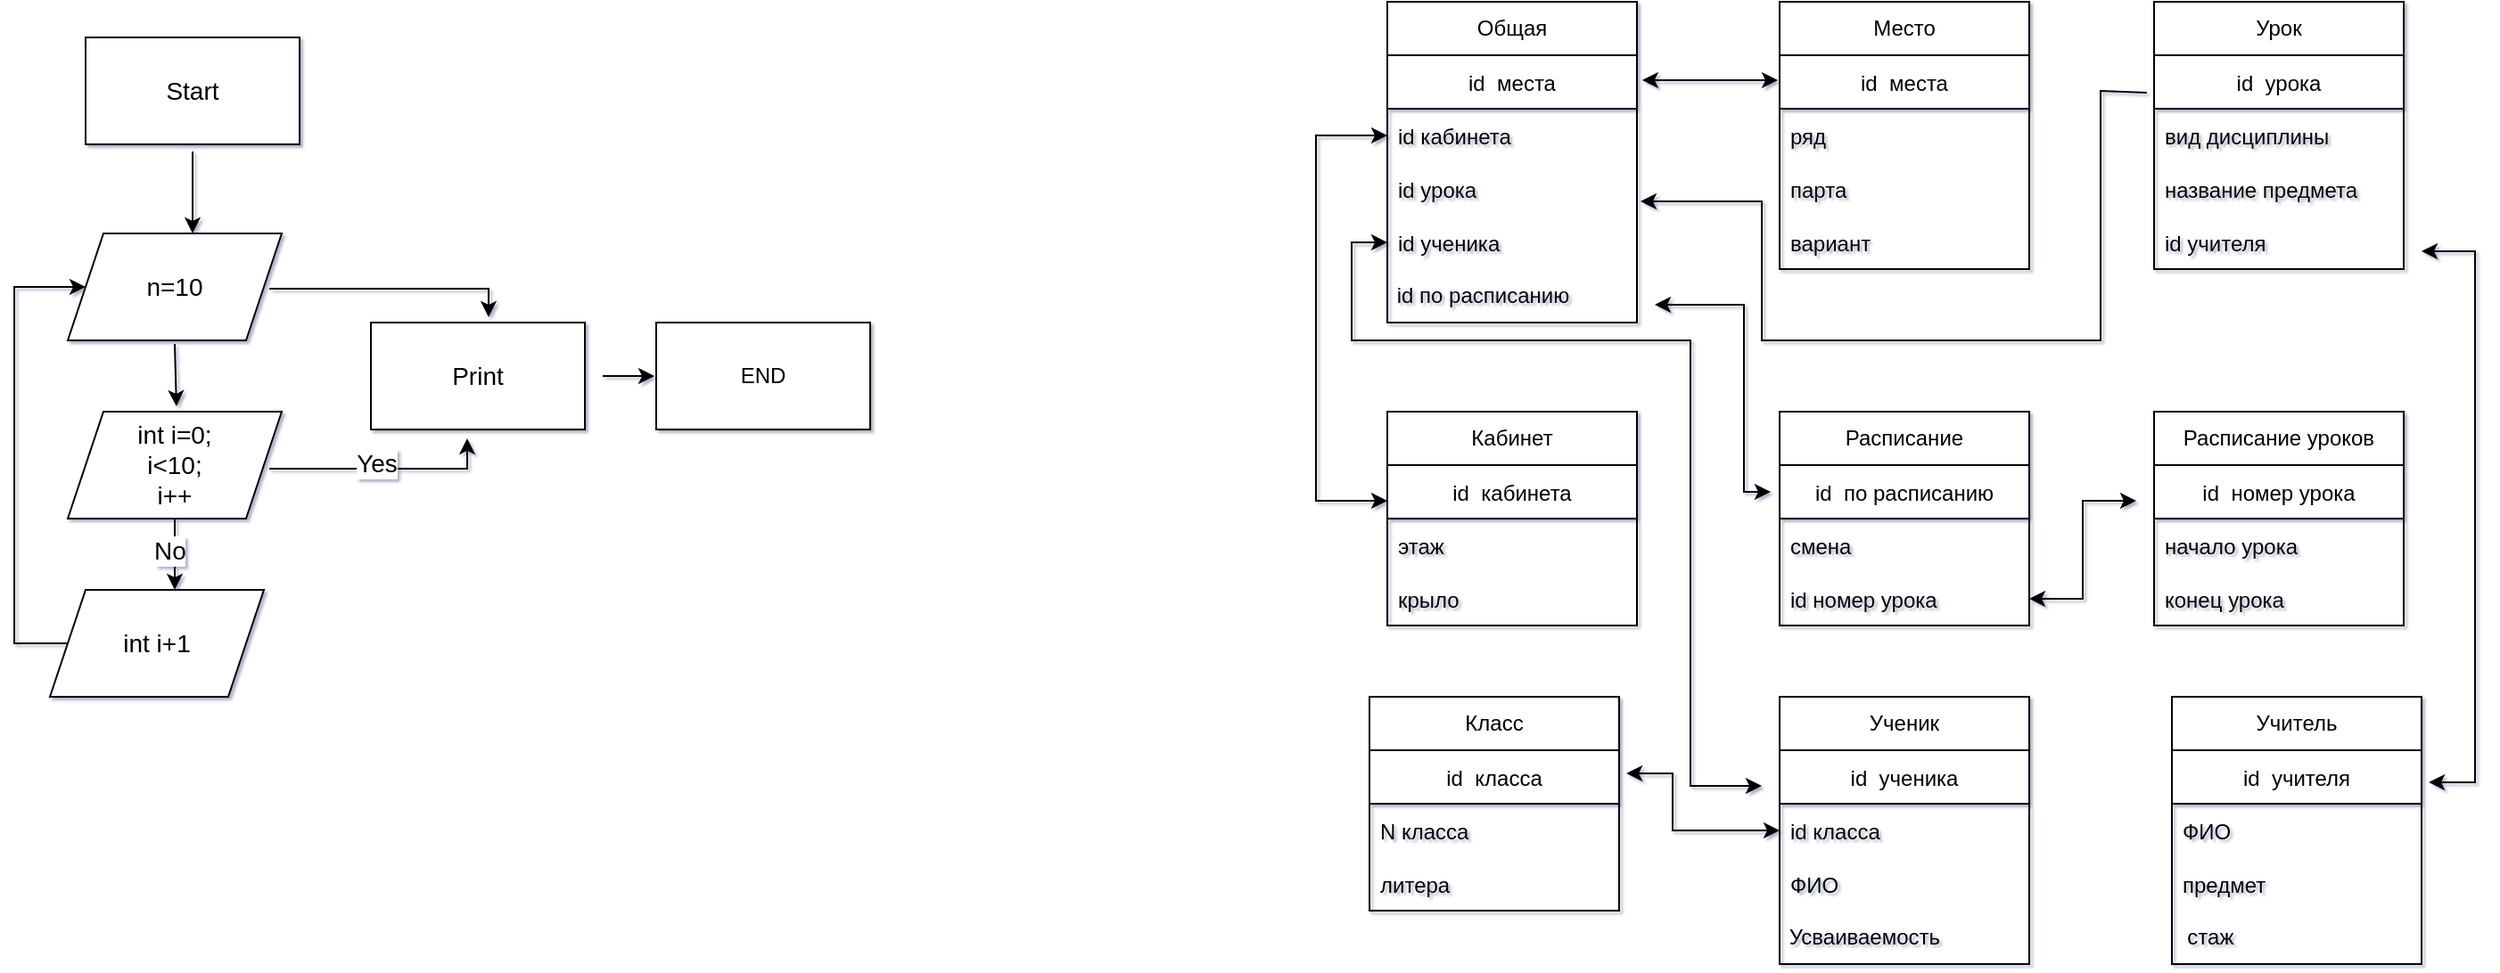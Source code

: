 <mxfile version="20.2.4" type="device"><diagram id="t43lYybZ3K2BVUchapon" name="Страница 1"><mxGraphModel dx="1421" dy="597" grid="1" gridSize="10" guides="1" tooltips="1" connect="0" arrows="0" fold="1" page="1" pageScale="1" pageWidth="827" pageHeight="1169" math="0" shadow="1"><root><mxCell id="0"/><mxCell id="1" parent="0"/><mxCell id="oq4q77RDIV6sl2wVC5XN-6" value="id  места" style="swimlane;fontStyle=0;childLayout=stackLayout;horizontal=1;startSize=30;horizontalStack=0;resizeParent=1;resizeParentMax=0;resizeLast=0;collapsible=1;marginBottom=0;" parent="1" vertex="1"><mxGeometry x="40" y="40" width="140" height="150" as="geometry"><mxRectangle x="40" y="40" width="90" height="30" as="alternateBounds"/></mxGeometry></mxCell><mxCell id="oq4q77RDIV6sl2wVC5XN-7" value="id кабинета" style="text;strokeColor=none;fillColor=none;align=left;verticalAlign=middle;spacingLeft=4;spacingRight=4;overflow=hidden;points=[[0,0.5],[1,0.5]];portConstraint=eastwest;rotatable=0;" parent="oq4q77RDIV6sl2wVC5XN-6" vertex="1"><mxGeometry y="30" width="140" height="30" as="geometry"/></mxCell><mxCell id="oq4q77RDIV6sl2wVC5XN-8" value="id урока" style="text;strokeColor=none;fillColor=none;align=left;verticalAlign=middle;spacingLeft=4;spacingRight=4;overflow=hidden;points=[[0,0.5],[1,0.5]];portConstraint=eastwest;rotatable=0;" parent="oq4q77RDIV6sl2wVC5XN-6" vertex="1"><mxGeometry y="60" width="140" height="30" as="geometry"/></mxCell><mxCell id="oq4q77RDIV6sl2wVC5XN-9" value="id ученика" style="text;strokeColor=none;fillColor=none;align=left;verticalAlign=middle;spacingLeft=4;spacingRight=4;overflow=hidden;points=[[0,0.5],[1,0.5]];portConstraint=eastwest;rotatable=0;" parent="oq4q77RDIV6sl2wVC5XN-6" vertex="1"><mxGeometry y="90" width="140" height="30" as="geometry"/></mxCell><mxCell id="oq4q77RDIV6sl2wVC5XN-18" value="&amp;nbsp;id по расписанию" style="text;html=1;strokeColor=none;fillColor=none;align=left;verticalAlign=middle;whiteSpace=wrap;rounded=0;" parent="oq4q77RDIV6sl2wVC5XN-6" vertex="1"><mxGeometry y="120" width="140" height="30" as="geometry"/></mxCell><mxCell id="oq4q77RDIV6sl2wVC5XN-19" value="Общая" style="whiteSpace=wrap;html=1;" parent="1" vertex="1"><mxGeometry x="40" y="10" width="140" height="30" as="geometry"/></mxCell><mxCell id="oq4q77RDIV6sl2wVC5XN-20" value="id  места" style="swimlane;fontStyle=0;childLayout=stackLayout;horizontal=1;startSize=30;horizontalStack=0;resizeParent=1;resizeParentMax=0;resizeLast=0;collapsible=1;marginBottom=0;" parent="1" vertex="1"><mxGeometry x="260" y="40" width="140" height="120" as="geometry"><mxRectangle x="40" y="40" width="90" height="30" as="alternateBounds"/></mxGeometry></mxCell><mxCell id="oq4q77RDIV6sl2wVC5XN-21" value="ряд" style="text;strokeColor=none;fillColor=none;align=left;verticalAlign=middle;spacingLeft=4;spacingRight=4;overflow=hidden;points=[[0,0.5],[1,0.5]];portConstraint=eastwest;rotatable=0;" parent="oq4q77RDIV6sl2wVC5XN-20" vertex="1"><mxGeometry y="30" width="140" height="30" as="geometry"/></mxCell><mxCell id="oq4q77RDIV6sl2wVC5XN-22" value="парта" style="text;strokeColor=none;fillColor=none;align=left;verticalAlign=middle;spacingLeft=4;spacingRight=4;overflow=hidden;points=[[0,0.5],[1,0.5]];portConstraint=eastwest;rotatable=0;" parent="oq4q77RDIV6sl2wVC5XN-20" vertex="1"><mxGeometry y="60" width="140" height="30" as="geometry"/></mxCell><mxCell id="oq4q77RDIV6sl2wVC5XN-23" value="вариант" style="text;strokeColor=none;fillColor=none;align=left;verticalAlign=middle;spacingLeft=4;spacingRight=4;overflow=hidden;points=[[0,0.5],[1,0.5]];portConstraint=eastwest;rotatable=0;" parent="oq4q77RDIV6sl2wVC5XN-20" vertex="1"><mxGeometry y="90" width="140" height="30" as="geometry"/></mxCell><mxCell id="oq4q77RDIV6sl2wVC5XN-25" value="Место" style="whiteSpace=wrap;html=1;" parent="1" vertex="1"><mxGeometry x="260" y="10" width="140" height="30" as="geometry"/></mxCell><mxCell id="oq4q77RDIV6sl2wVC5XN-26" value="id  урока" style="swimlane;fontStyle=0;childLayout=stackLayout;horizontal=1;startSize=30;horizontalStack=0;resizeParent=1;resizeParentMax=0;resizeLast=0;collapsible=1;marginBottom=0;" parent="1" vertex="1"><mxGeometry x="470" y="40" width="140" height="120" as="geometry"><mxRectangle x="40" y="40" width="90" height="30" as="alternateBounds"/></mxGeometry></mxCell><mxCell id="oq4q77RDIV6sl2wVC5XN-27" value="вид дисциплины" style="text;strokeColor=none;fillColor=none;align=left;verticalAlign=middle;spacingLeft=4;spacingRight=4;overflow=hidden;points=[[0,0.5],[1,0.5]];portConstraint=eastwest;rotatable=0;" parent="oq4q77RDIV6sl2wVC5XN-26" vertex="1"><mxGeometry y="30" width="140" height="30" as="geometry"/></mxCell><mxCell id="oq4q77RDIV6sl2wVC5XN-28" value="название предмета" style="text;strokeColor=none;fillColor=none;align=left;verticalAlign=middle;spacingLeft=4;spacingRight=4;overflow=hidden;points=[[0,0.5],[1,0.5]];portConstraint=eastwest;rotatable=0;" parent="oq4q77RDIV6sl2wVC5XN-26" vertex="1"><mxGeometry y="60" width="140" height="30" as="geometry"/></mxCell><mxCell id="oq4q77RDIV6sl2wVC5XN-29" value="id учителя" style="text;strokeColor=none;fillColor=none;align=left;verticalAlign=middle;spacingLeft=4;spacingRight=4;overflow=hidden;points=[[0,0.5],[1,0.5]];portConstraint=eastwest;rotatable=0;" parent="oq4q77RDIV6sl2wVC5XN-26" vertex="1"><mxGeometry y="90" width="140" height="30" as="geometry"/></mxCell><mxCell id="oq4q77RDIV6sl2wVC5XN-30" value="Урок" style="whiteSpace=wrap;html=1;" parent="1" vertex="1"><mxGeometry x="470" y="10" width="140" height="30" as="geometry"/></mxCell><mxCell id="oq4q77RDIV6sl2wVC5XN-31" value="id  кабинета" style="swimlane;fontStyle=0;childLayout=stackLayout;horizontal=1;startSize=30;horizontalStack=0;resizeParent=1;resizeParentMax=0;resizeLast=0;collapsible=1;marginBottom=0;" parent="1" vertex="1"><mxGeometry x="40" y="270" width="140" height="90" as="geometry"><mxRectangle x="40" y="40" width="90" height="30" as="alternateBounds"/></mxGeometry></mxCell><mxCell id="oq4q77RDIV6sl2wVC5XN-32" value="этаж" style="text;strokeColor=none;fillColor=none;align=left;verticalAlign=middle;spacingLeft=4;spacingRight=4;overflow=hidden;points=[[0,0.5],[1,0.5]];portConstraint=eastwest;rotatable=0;" parent="oq4q77RDIV6sl2wVC5XN-31" vertex="1"><mxGeometry y="30" width="140" height="30" as="geometry"/></mxCell><mxCell id="oq4q77RDIV6sl2wVC5XN-33" value="крыло" style="text;strokeColor=none;fillColor=none;align=left;verticalAlign=middle;spacingLeft=4;spacingRight=4;overflow=hidden;points=[[0,0.5],[1,0.5]];portConstraint=eastwest;rotatable=0;" parent="oq4q77RDIV6sl2wVC5XN-31" vertex="1"><mxGeometry y="60" width="140" height="30" as="geometry"/></mxCell><mxCell id="oq4q77RDIV6sl2wVC5XN-35" value="Кабинет" style="whiteSpace=wrap;html=1;" parent="1" vertex="1"><mxGeometry x="40" y="240" width="140" height="30" as="geometry"/></mxCell><mxCell id="oq4q77RDIV6sl2wVC5XN-36" value="id  по расписанию" style="swimlane;fontStyle=0;childLayout=stackLayout;horizontal=1;startSize=30;horizontalStack=0;resizeParent=1;resizeParentMax=0;resizeLast=0;collapsible=1;marginBottom=0;" parent="1" vertex="1"><mxGeometry x="260" y="270" width="140" height="90" as="geometry"><mxRectangle x="40" y="40" width="90" height="30" as="alternateBounds"/></mxGeometry></mxCell><mxCell id="oq4q77RDIV6sl2wVC5XN-37" value="смена" style="text;strokeColor=none;fillColor=none;align=left;verticalAlign=middle;spacingLeft=4;spacingRight=4;overflow=hidden;points=[[0,0.5],[1,0.5]];portConstraint=eastwest;rotatable=0;" parent="oq4q77RDIV6sl2wVC5XN-36" vertex="1"><mxGeometry y="30" width="140" height="30" as="geometry"/></mxCell><mxCell id="oq4q77RDIV6sl2wVC5XN-38" value="id номер урока" style="text;strokeColor=none;fillColor=none;align=left;verticalAlign=middle;spacingLeft=4;spacingRight=4;overflow=hidden;points=[[0,0.5],[1,0.5]];portConstraint=eastwest;rotatable=0;" parent="oq4q77RDIV6sl2wVC5XN-36" vertex="1"><mxGeometry y="60" width="140" height="30" as="geometry"/></mxCell><mxCell id="oq4q77RDIV6sl2wVC5XN-39" value="Расписание" style="whiteSpace=wrap;html=1;" parent="1" vertex="1"><mxGeometry x="260" y="240" width="140" height="30" as="geometry"/></mxCell><mxCell id="oq4q77RDIV6sl2wVC5XN-40" value="id  номер урока" style="swimlane;fontStyle=0;childLayout=stackLayout;horizontal=1;startSize=30;horizontalStack=0;resizeParent=1;resizeParentMax=0;resizeLast=0;collapsible=1;marginBottom=0;" parent="1" vertex="1"><mxGeometry x="470" y="270" width="140" height="90" as="geometry"><mxRectangle x="40" y="40" width="90" height="30" as="alternateBounds"/></mxGeometry></mxCell><mxCell id="oq4q77RDIV6sl2wVC5XN-41" value="начало урока" style="text;strokeColor=none;fillColor=none;align=left;verticalAlign=middle;spacingLeft=4;spacingRight=4;overflow=hidden;points=[[0,0.5],[1,0.5]];portConstraint=eastwest;rotatable=0;" parent="oq4q77RDIV6sl2wVC5XN-40" vertex="1"><mxGeometry y="30" width="140" height="30" as="geometry"/></mxCell><mxCell id="oq4q77RDIV6sl2wVC5XN-42" value="конец урока" style="text;strokeColor=none;fillColor=none;align=left;verticalAlign=middle;spacingLeft=4;spacingRight=4;overflow=hidden;points=[[0,0.5],[1,0.5]];portConstraint=eastwest;rotatable=0;" parent="oq4q77RDIV6sl2wVC5XN-40" vertex="1"><mxGeometry y="60" width="140" height="30" as="geometry"/></mxCell><mxCell id="oq4q77RDIV6sl2wVC5XN-43" value="Расписание уроков" style="whiteSpace=wrap;html=1;" parent="1" vertex="1"><mxGeometry x="470" y="240" width="140" height="30" as="geometry"/></mxCell><mxCell id="oq4q77RDIV6sl2wVC5XN-44" value="id  класса" style="swimlane;fontStyle=0;childLayout=stackLayout;horizontal=1;startSize=30;horizontalStack=0;resizeParent=1;resizeParentMax=0;resizeLast=0;collapsible=1;marginBottom=0;" parent="1" vertex="1"><mxGeometry x="30" y="430" width="140" height="90" as="geometry"><mxRectangle x="40" y="40" width="90" height="30" as="alternateBounds"/></mxGeometry></mxCell><mxCell id="oq4q77RDIV6sl2wVC5XN-45" value="N класса" style="text;strokeColor=none;fillColor=none;align=left;verticalAlign=middle;spacingLeft=4;spacingRight=4;overflow=hidden;points=[[0,0.5],[1,0.5]];portConstraint=eastwest;rotatable=0;" parent="oq4q77RDIV6sl2wVC5XN-44" vertex="1"><mxGeometry y="30" width="140" height="30" as="geometry"/></mxCell><mxCell id="oq4q77RDIV6sl2wVC5XN-46" value="литера" style="text;strokeColor=none;fillColor=none;align=left;verticalAlign=middle;spacingLeft=4;spacingRight=4;overflow=hidden;points=[[0,0.5],[1,0.5]];portConstraint=eastwest;rotatable=0;" parent="oq4q77RDIV6sl2wVC5XN-44" vertex="1"><mxGeometry y="60" width="140" height="30" as="geometry"/></mxCell><mxCell id="oq4q77RDIV6sl2wVC5XN-47" value="Класс" style="whiteSpace=wrap;html=1;" parent="1" vertex="1"><mxGeometry x="30" y="400" width="140" height="30" as="geometry"/></mxCell><mxCell id="oq4q77RDIV6sl2wVC5XN-48" value="id  ученика" style="swimlane;fontStyle=0;childLayout=stackLayout;horizontal=1;startSize=30;horizontalStack=0;resizeParent=1;resizeParentMax=0;resizeLast=0;collapsible=1;marginBottom=0;" parent="1" vertex="1"><mxGeometry x="260" y="430" width="140" height="120" as="geometry"><mxRectangle x="40" y="40" width="90" height="30" as="alternateBounds"/></mxGeometry></mxCell><mxCell id="oq4q77RDIV6sl2wVC5XN-49" value="id класса" style="text;strokeColor=none;fillColor=none;align=left;verticalAlign=middle;spacingLeft=4;spacingRight=4;overflow=hidden;points=[[0,0.5],[1,0.5]];portConstraint=eastwest;rotatable=0;" parent="oq4q77RDIV6sl2wVC5XN-48" vertex="1"><mxGeometry y="30" width="140" height="30" as="geometry"/></mxCell><mxCell id="oq4q77RDIV6sl2wVC5XN-50" value="ФИО" style="text;strokeColor=none;fillColor=none;align=left;verticalAlign=middle;spacingLeft=4;spacingRight=4;overflow=hidden;points=[[0,0.5],[1,0.5]];portConstraint=eastwest;rotatable=0;" parent="oq4q77RDIV6sl2wVC5XN-48" vertex="1"><mxGeometry y="60" width="140" height="30" as="geometry"/></mxCell><mxCell id="oq4q77RDIV6sl2wVC5XN-52" value="&amp;nbsp;Усваиваемость" style="text;html=1;strokeColor=none;fillColor=none;align=left;verticalAlign=middle;whiteSpace=wrap;rounded=0;" parent="oq4q77RDIV6sl2wVC5XN-48" vertex="1"><mxGeometry y="90" width="140" height="30" as="geometry"/></mxCell><mxCell id="oq4q77RDIV6sl2wVC5XN-51" value="Ученик" style="whiteSpace=wrap;html=1;" parent="1" vertex="1"><mxGeometry x="260" y="400" width="140" height="30" as="geometry"/></mxCell><mxCell id="oq4q77RDIV6sl2wVC5XN-53" value="id  учителя" style="swimlane;fontStyle=0;childLayout=stackLayout;horizontal=1;startSize=30;horizontalStack=0;resizeParent=1;resizeParentMax=0;resizeLast=0;collapsible=1;marginBottom=0;" parent="1" vertex="1"><mxGeometry x="480" y="430" width="140" height="120" as="geometry"><mxRectangle x="40" y="40" width="90" height="30" as="alternateBounds"/></mxGeometry></mxCell><mxCell id="oq4q77RDIV6sl2wVC5XN-54" value="ФИО" style="text;strokeColor=none;fillColor=none;align=left;verticalAlign=middle;spacingLeft=4;spacingRight=4;overflow=hidden;points=[[0,0.5],[1,0.5]];portConstraint=eastwest;rotatable=0;" parent="oq4q77RDIV6sl2wVC5XN-53" vertex="1"><mxGeometry y="30" width="140" height="30" as="geometry"/></mxCell><mxCell id="oq4q77RDIV6sl2wVC5XN-55" value="предмет" style="text;strokeColor=none;fillColor=none;align=left;verticalAlign=middle;spacingLeft=4;spacingRight=4;overflow=hidden;points=[[0,0.5],[1,0.5]];portConstraint=eastwest;rotatable=0;" parent="oq4q77RDIV6sl2wVC5XN-53" vertex="1"><mxGeometry y="60" width="140" height="30" as="geometry"/></mxCell><mxCell id="oq4q77RDIV6sl2wVC5XN-56" value="&amp;nbsp; стаж" style="text;html=1;strokeColor=none;fillColor=none;align=left;verticalAlign=middle;whiteSpace=wrap;rounded=0;" parent="oq4q77RDIV6sl2wVC5XN-53" vertex="1"><mxGeometry y="90" width="140" height="30" as="geometry"/></mxCell><mxCell id="oq4q77RDIV6sl2wVC5XN-57" value="Учитель" style="whiteSpace=wrap;html=1;" parent="1" vertex="1"><mxGeometry x="480" y="400" width="140" height="30" as="geometry"/></mxCell><mxCell id="oq4q77RDIV6sl2wVC5XN-58" value="" style="endArrow=classic;startArrow=classic;html=1;rounded=0;exitX=1.021;exitY=0.093;exitDx=0;exitDy=0;exitPerimeter=0;entryX=-0.007;entryY=0.117;entryDx=0;entryDy=0;entryPerimeter=0;" parent="1" source="oq4q77RDIV6sl2wVC5XN-6" target="oq4q77RDIV6sl2wVC5XN-20" edge="1"><mxGeometry width="50" height="50" relative="1" as="geometry"><mxPoint x="190" y="80" as="sourcePoint"/><mxPoint x="250" y="54" as="targetPoint"/></mxGeometry></mxCell><mxCell id="oq4q77RDIV6sl2wVC5XN-60" value="" style="endArrow=classic;html=1;rounded=0;exitX=-0.029;exitY=0.175;exitDx=0;exitDy=0;exitPerimeter=0;entryX=1.014;entryY=0.733;entryDx=0;entryDy=0;entryPerimeter=0;" parent="1" source="oq4q77RDIV6sl2wVC5XN-26" target="oq4q77RDIV6sl2wVC5XN-8" edge="1"><mxGeometry width="50" height="50" relative="1" as="geometry"><mxPoint x="450" y="70" as="sourcePoint"/><mxPoint x="350" y="260" as="targetPoint"/><Array as="points"><mxPoint x="440" y="60"/><mxPoint x="440" y="200"/><mxPoint x="340" y="200"/><mxPoint x="250" y="200"/><mxPoint x="250" y="122"/></Array></mxGeometry></mxCell><mxCell id="oq4q77RDIV6sl2wVC5XN-62" value="" style="endArrow=classic;startArrow=classic;html=1;rounded=0;entryX=1.029;entryY=0.15;entryDx=0;entryDy=0;entryPerimeter=0;" parent="1" target="oq4q77RDIV6sl2wVC5XN-53" edge="1"><mxGeometry width="50" height="50" relative="1" as="geometry"><mxPoint x="620" y="150" as="sourcePoint"/><mxPoint x="350" y="260" as="targetPoint"/><Array as="points"><mxPoint x="650" y="150"/><mxPoint x="650" y="448"/></Array></mxGeometry></mxCell><mxCell id="oq4q77RDIV6sl2wVC5XN-63" value="" style="endArrow=classic;startArrow=classic;html=1;rounded=0;exitX=1;exitY=0.5;exitDx=0;exitDy=0;" parent="1" source="oq4q77RDIV6sl2wVC5XN-38" edge="1"><mxGeometry width="50" height="50" relative="1" as="geometry"><mxPoint x="300" y="310" as="sourcePoint"/><mxPoint x="460" y="290" as="targetPoint"/><Array as="points"><mxPoint x="430" y="345"/><mxPoint x="430" y="290"/></Array></mxGeometry></mxCell><mxCell id="oq4q77RDIV6sl2wVC5XN-64" value="" style="endArrow=classic;startArrow=classic;html=1;rounded=0;exitX=0;exitY=0.5;exitDx=0;exitDy=0;entryX=1.029;entryY=0.144;entryDx=0;entryDy=0;entryPerimeter=0;" parent="1" source="oq4q77RDIV6sl2wVC5XN-49" target="oq4q77RDIV6sl2wVC5XN-44" edge="1"><mxGeometry width="50" height="50" relative="1" as="geometry"><mxPoint x="300" y="310" as="sourcePoint"/><mxPoint x="350" y="260" as="targetPoint"/><Array as="points"><mxPoint x="240" y="475"/><mxPoint x="200" y="475"/><mxPoint x="200" y="443"/></Array></mxGeometry></mxCell><mxCell id="oq4q77RDIV6sl2wVC5XN-65" value="" style="endArrow=classic;startArrow=classic;html=1;rounded=0;entryX=0;entryY=0.5;entryDx=0;entryDy=0;" parent="1" target="oq4q77RDIV6sl2wVC5XN-9" edge="1"><mxGeometry width="50" height="50" relative="1" as="geometry"><mxPoint x="250" y="450" as="sourcePoint"/><mxPoint x="30" y="145" as="targetPoint"/><Array as="points"><mxPoint x="210" y="450"/><mxPoint x="210" y="200"/><mxPoint x="20" y="200"/><mxPoint x="20" y="145"/></Array></mxGeometry></mxCell><mxCell id="oq4q77RDIV6sl2wVC5XN-66" value="" style="endArrow=classic;startArrow=classic;html=1;rounded=0;exitX=-0.036;exitY=0.167;exitDx=0;exitDy=0;exitPerimeter=0;" parent="1" source="oq4q77RDIV6sl2wVC5XN-36" edge="1"><mxGeometry width="50" height="50" relative="1" as="geometry"><mxPoint x="300" y="310" as="sourcePoint"/><mxPoint x="190" y="180" as="targetPoint"/><Array as="points"><mxPoint x="240" y="285"/><mxPoint x="240" y="180"/></Array></mxGeometry></mxCell><mxCell id="oq4q77RDIV6sl2wVC5XN-67" value="" style="endArrow=classic;startArrow=classic;html=1;rounded=0;entryX=0;entryY=0.5;entryDx=0;entryDy=0;" parent="1" target="oq4q77RDIV6sl2wVC5XN-7" edge="1"><mxGeometry width="50" height="50" relative="1" as="geometry"><mxPoint x="40" y="290" as="sourcePoint"/><mxPoint x="340" y="260" as="targetPoint"/><Array as="points"><mxPoint y="290"/><mxPoint y="85"/></Array></mxGeometry></mxCell><mxCell id="NRzX6O9aeE7rIAcQZbMc-1" value="&lt;font style=&quot;font-size: 14px;&quot;&gt;Start&lt;/font&gt;" style="rounded=0;whiteSpace=wrap;html=1;" parent="1" vertex="1"><mxGeometry x="-690" y="30" width="120" height="60" as="geometry"/></mxCell><mxCell id="NRzX6O9aeE7rIAcQZbMc-2" value="" style="endArrow=classic;html=1;rounded=0;fontSize=14;exitX=0.5;exitY=1.067;exitDx=0;exitDy=0;exitPerimeter=0;" parent="1" source="NRzX6O9aeE7rIAcQZbMc-1" edge="1"><mxGeometry width="50" height="50" relative="1" as="geometry"><mxPoint x="-610" y="190" as="sourcePoint"/><mxPoint x="-630" y="140" as="targetPoint"/></mxGeometry></mxCell><mxCell id="NRzX6O9aeE7rIAcQZbMc-3" value="n=10" style="shape=parallelogram;perimeter=parallelogramPerimeter;whiteSpace=wrap;html=1;fixedSize=1;fontSize=14;" parent="1" vertex="1"><mxGeometry x="-700" y="140" width="120" height="60" as="geometry"/></mxCell><mxCell id="NRzX6O9aeE7rIAcQZbMc-4" value="" style="endArrow=classic;html=1;rounded=0;fontSize=14;exitX=0.5;exitY=1.033;exitDx=0;exitDy=0;exitPerimeter=0;entryX=0.508;entryY=-0.05;entryDx=0;entryDy=0;entryPerimeter=0;" parent="1" source="NRzX6O9aeE7rIAcQZbMc-3" target="NRzX6O9aeE7rIAcQZbMc-5" edge="1"><mxGeometry width="50" height="50" relative="1" as="geometry"><mxPoint x="-630" y="210" as="sourcePoint"/><mxPoint x="-640" y="230" as="targetPoint"/><Array as="points"/></mxGeometry></mxCell><mxCell id="NRzX6O9aeE7rIAcQZbMc-5" value="int i=0;&lt;br&gt;i&amp;lt;10;&lt;br&gt;i++" style="shape=parallelogram;perimeter=parallelogramPerimeter;whiteSpace=wrap;html=1;fixedSize=1;fontSize=14;" parent="1" vertex="1"><mxGeometry x="-700" y="240" width="120" height="60" as="geometry"/></mxCell><mxCell id="NRzX6O9aeE7rIAcQZbMc-6" value="" style="endArrow=classic;html=1;rounded=0;fontSize=14;exitX=0.5;exitY=1;exitDx=0;exitDy=0;exitPerimeter=0;" parent="1" source="NRzX6O9aeE7rIAcQZbMc-5" edge="1"><mxGeometry width="50" height="50" relative="1" as="geometry"><mxPoint x="-630.5" y="300" as="sourcePoint"/><mxPoint x="-640" y="340" as="targetPoint"/><Array as="points"/></mxGeometry></mxCell><mxCell id="NRzX6O9aeE7rIAcQZbMc-17" value="No" style="edgeLabel;html=1;align=center;verticalAlign=middle;resizable=0;points=[];fontSize=14;" parent="NRzX6O9aeE7rIAcQZbMc-6" vertex="1" connectable="0"><mxGeometry x="-0.1" y="-3" relative="1" as="geometry"><mxPoint as="offset"/></mxGeometry></mxCell><mxCell id="NRzX6O9aeE7rIAcQZbMc-8" value="" style="endArrow=classic;html=1;rounded=0;fontSize=14;exitX=0.942;exitY=0.533;exitDx=0;exitDy=0;exitPerimeter=0;entryX=0.45;entryY=1.083;entryDx=0;entryDy=0;entryPerimeter=0;" parent="1" source="NRzX6O9aeE7rIAcQZbMc-5" target="NRzX6O9aeE7rIAcQZbMc-16" edge="1"><mxGeometry width="50" height="50" relative="1" as="geometry"><mxPoint x="-390" y="330" as="sourcePoint"/><mxPoint x="-490" y="280" as="targetPoint"/><Array as="points"><mxPoint x="-476" y="272"/></Array></mxGeometry></mxCell><mxCell id="NRzX6O9aeE7rIAcQZbMc-9" value="Yes" style="edgeLabel;html=1;align=center;verticalAlign=middle;resizable=0;points=[];fontSize=14;" parent="NRzX6O9aeE7rIAcQZbMc-8" vertex="1" connectable="0"><mxGeometry x="-0.059" y="3" relative="1" as="geometry"><mxPoint as="offset"/></mxGeometry></mxCell><mxCell id="NRzX6O9aeE7rIAcQZbMc-12" value="int i+1" style="shape=parallelogram;perimeter=parallelogramPerimeter;whiteSpace=wrap;html=1;fixedSize=1;fontSize=14;" parent="1" vertex="1"><mxGeometry x="-710" y="340" width="120" height="60" as="geometry"/></mxCell><mxCell id="NRzX6O9aeE7rIAcQZbMc-13" value="" style="endArrow=classic;html=1;rounded=0;fontSize=14;" parent="1" source="NRzX6O9aeE7rIAcQZbMc-12" target="NRzX6O9aeE7rIAcQZbMc-3" edge="1"><mxGeometry width="50" height="50" relative="1" as="geometry"><mxPoint x="-610" y="320" as="sourcePoint"/><mxPoint x="-710" y="170" as="targetPoint"/><Array as="points"><mxPoint x="-730" y="370"/><mxPoint x="-730" y="170"/></Array></mxGeometry></mxCell><mxCell id="NRzX6O9aeE7rIAcQZbMc-14" value="" style="endArrow=classic;html=1;rounded=0;fontSize=14;exitX=0.942;exitY=0.517;exitDx=0;exitDy=0;exitPerimeter=0;entryX=0.55;entryY=-0.05;entryDx=0;entryDy=0;entryPerimeter=0;" parent="1" source="NRzX6O9aeE7rIAcQZbMc-3" target="NRzX6O9aeE7rIAcQZbMc-16" edge="1"><mxGeometry width="50" height="50" relative="1" as="geometry"><mxPoint x="-570" y="170" as="sourcePoint"/><mxPoint x="-550" y="170.631" as="targetPoint"/><Array as="points"><mxPoint x="-464" y="171"/></Array></mxGeometry></mxCell><mxCell id="NRzX6O9aeE7rIAcQZbMc-16" value="Print" style="rounded=0;whiteSpace=wrap;html=1;fontSize=14;" parent="1" vertex="1"><mxGeometry x="-530" y="190" width="120" height="60" as="geometry"/></mxCell><mxCell id="lX7GxwRHYI9zLQOGBcvF-1" value="END" style="rounded=0;whiteSpace=wrap;html=1;" vertex="1" parent="1"><mxGeometry x="-370" y="190" width="120" height="60" as="geometry"/></mxCell><mxCell id="lX7GxwRHYI9zLQOGBcvF-2" value="" style="endArrow=classic;html=1;rounded=0;entryX=-0.008;entryY=0.5;entryDx=0;entryDy=0;entryPerimeter=0;" edge="1" parent="1" target="lX7GxwRHYI9zLQOGBcvF-1"><mxGeometry width="50" height="50" relative="1" as="geometry"><mxPoint x="-400" y="220" as="sourcePoint"/><mxPoint x="-500" y="330" as="targetPoint"/></mxGeometry></mxCell></root></mxGraphModel></diagram></mxfile>